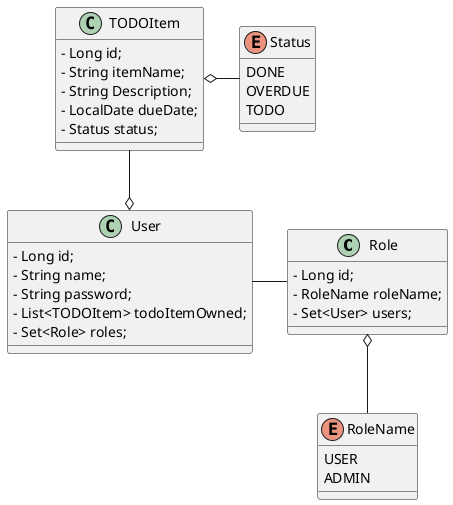 @startuml

Role o-- RoleName
User - Role
TODOItem --o User
TODOItem o- Status

enum RoleName{
    USER
    ADMIN
}

enum Status{
    DONE
    OVERDUE
    TODO
}


class Role{
<plain>- Long id;
<plain>- RoleName roleName;
<plain>- Set<User> users;
}

class User{
<plain>- Long id;
<plain>- String name;
<plain>- String password;
<plain>- List<TODOItem> todoItemOwned;
<plain>- Set<Role> roles;

}

class TODOItem{
<plain>- Long id;
<plain>- String itemName;
<plain>- String Description;
<plain>- LocalDate dueDate;
<plain>- Status status;

}
@enduml